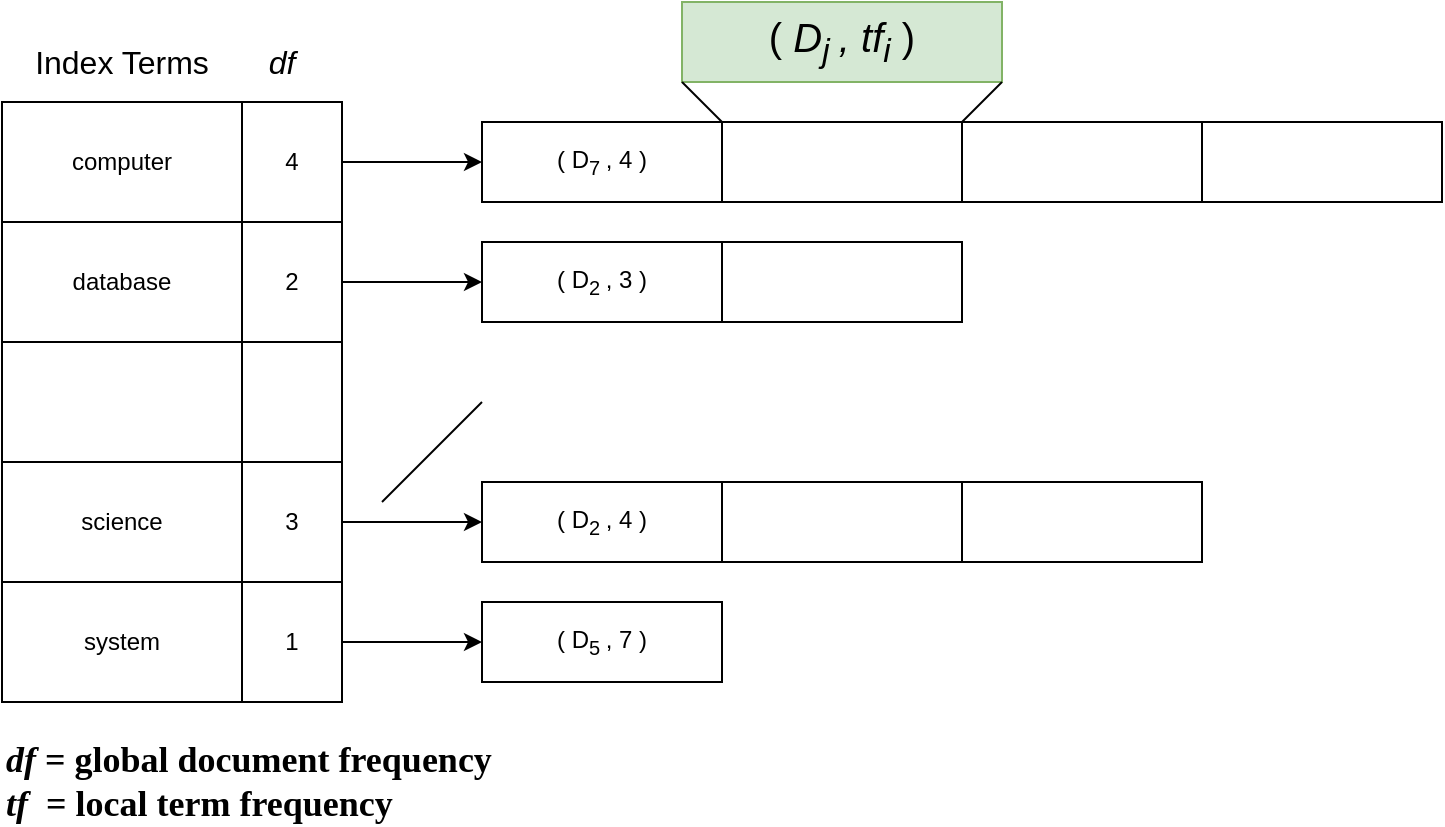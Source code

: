 <mxfile version="13.0.3" type="device"><diagram id="DHl7AYUkFr1BbjjHcN6z" name="第 1 页"><mxGraphModel dx="1102" dy="559" grid="1" gridSize="10" guides="1" tooltips="1" connect="1" arrows="1" fold="1" page="1" pageScale="1" pageWidth="850" pageHeight="1100" math="0" shadow="0"><root><mxCell id="0"/><mxCell id="1" parent="0"/><mxCell id="AcimnkMb9tCW3_Ux0U4c-1" value="computer" style="rounded=0;whiteSpace=wrap;html=1;" vertex="1" parent="1"><mxGeometry x="80" y="120" width="120" height="60" as="geometry"/></mxCell><mxCell id="AcimnkMb9tCW3_Ux0U4c-21" style="edgeStyle=orthogonalEdgeStyle;rounded=0;orthogonalLoop=1;jettySize=auto;html=1;entryX=0;entryY=0.5;entryDx=0;entryDy=0;" edge="1" parent="1" source="AcimnkMb9tCW3_Ux0U4c-2" target="AcimnkMb9tCW3_Ux0U4c-11"><mxGeometry relative="1" as="geometry"/></mxCell><mxCell id="AcimnkMb9tCW3_Ux0U4c-2" value="4" style="rounded=0;whiteSpace=wrap;html=1;" vertex="1" parent="1"><mxGeometry x="200" y="120" width="50" height="60" as="geometry"/></mxCell><mxCell id="AcimnkMb9tCW3_Ux0U4c-3" value="database" style="rounded=0;whiteSpace=wrap;html=1;" vertex="1" parent="1"><mxGeometry x="80" y="180" width="120" height="60" as="geometry"/></mxCell><mxCell id="AcimnkMb9tCW3_Ux0U4c-22" style="edgeStyle=orthogonalEdgeStyle;rounded=0;orthogonalLoop=1;jettySize=auto;html=1;exitX=1;exitY=0.5;exitDx=0;exitDy=0;entryX=0;entryY=0.5;entryDx=0;entryDy=0;" edge="1" parent="1" source="AcimnkMb9tCW3_Ux0U4c-4" target="AcimnkMb9tCW3_Ux0U4c-15"><mxGeometry relative="1" as="geometry"/></mxCell><mxCell id="AcimnkMb9tCW3_Ux0U4c-4" value="2" style="rounded=0;whiteSpace=wrap;html=1;" vertex="1" parent="1"><mxGeometry x="200" y="180" width="50" height="60" as="geometry"/></mxCell><mxCell id="AcimnkMb9tCW3_Ux0U4c-5" value="" style="rounded=0;whiteSpace=wrap;html=1;" vertex="1" parent="1"><mxGeometry x="80" y="240" width="120" height="60" as="geometry"/></mxCell><mxCell id="AcimnkMb9tCW3_Ux0U4c-6" value="" style="rounded=0;whiteSpace=wrap;html=1;" vertex="1" parent="1"><mxGeometry x="200" y="240" width="50" height="60" as="geometry"/></mxCell><mxCell id="AcimnkMb9tCW3_Ux0U4c-7" value="science" style="rounded=0;whiteSpace=wrap;html=1;" vertex="1" parent="1"><mxGeometry x="80" y="300" width="120" height="60" as="geometry"/></mxCell><mxCell id="AcimnkMb9tCW3_Ux0U4c-23" style="edgeStyle=orthogonalEdgeStyle;rounded=0;orthogonalLoop=1;jettySize=auto;html=1;exitX=1;exitY=0.5;exitDx=0;exitDy=0;entryX=0;entryY=0.5;entryDx=0;entryDy=0;" edge="1" parent="1" source="AcimnkMb9tCW3_Ux0U4c-8" target="AcimnkMb9tCW3_Ux0U4c-17"><mxGeometry relative="1" as="geometry"/></mxCell><mxCell id="AcimnkMb9tCW3_Ux0U4c-8" value="3" style="rounded=0;whiteSpace=wrap;html=1;" vertex="1" parent="1"><mxGeometry x="200" y="300" width="50" height="60" as="geometry"/></mxCell><mxCell id="AcimnkMb9tCW3_Ux0U4c-9" value="system" style="rounded=0;whiteSpace=wrap;html=1;" vertex="1" parent="1"><mxGeometry x="80" y="360" width="120" height="60" as="geometry"/></mxCell><mxCell id="AcimnkMb9tCW3_Ux0U4c-24" style="edgeStyle=orthogonalEdgeStyle;rounded=0;orthogonalLoop=1;jettySize=auto;html=1;exitX=1;exitY=0.5;exitDx=0;exitDy=0;" edge="1" parent="1" source="AcimnkMb9tCW3_Ux0U4c-10" target="AcimnkMb9tCW3_Ux0U4c-20"><mxGeometry relative="1" as="geometry"/></mxCell><mxCell id="AcimnkMb9tCW3_Ux0U4c-10" value="1" style="rounded=0;whiteSpace=wrap;html=1;" vertex="1" parent="1"><mxGeometry x="200" y="360" width="50" height="60" as="geometry"/></mxCell><mxCell id="AcimnkMb9tCW3_Ux0U4c-11" value="( D&lt;sub&gt;7 &lt;/sub&gt;, 4 )" style="rounded=0;whiteSpace=wrap;html=1;align=center;" vertex="1" parent="1"><mxGeometry x="320" y="130" width="120" height="40" as="geometry"/></mxCell><mxCell id="AcimnkMb9tCW3_Ux0U4c-12" value="" style="rounded=0;whiteSpace=wrap;html=1;" vertex="1" parent="1"><mxGeometry x="440" y="130" width="120" height="40" as="geometry"/></mxCell><mxCell id="AcimnkMb9tCW3_Ux0U4c-13" value="" style="rounded=0;whiteSpace=wrap;html=1;" vertex="1" parent="1"><mxGeometry x="560" y="130" width="120" height="40" as="geometry"/></mxCell><mxCell id="AcimnkMb9tCW3_Ux0U4c-14" value="" style="rounded=0;whiteSpace=wrap;html=1;" vertex="1" parent="1"><mxGeometry x="680" y="130" width="120" height="40" as="geometry"/></mxCell><mxCell id="AcimnkMb9tCW3_Ux0U4c-15" value="( D&lt;sub&gt;2&lt;/sub&gt;&lt;sub&gt;&amp;nbsp;&lt;/sub&gt;, 3 )" style="rounded=0;whiteSpace=wrap;html=1;" vertex="1" parent="1"><mxGeometry x="320" y="190" width="120" height="40" as="geometry"/></mxCell><mxCell id="AcimnkMb9tCW3_Ux0U4c-16" value="" style="rounded=0;whiteSpace=wrap;html=1;" vertex="1" parent="1"><mxGeometry x="440" y="190" width="120" height="40" as="geometry"/></mxCell><mxCell id="AcimnkMb9tCW3_Ux0U4c-17" value="( D&lt;sub&gt;2&lt;/sub&gt;&lt;sub&gt;&amp;nbsp;&lt;/sub&gt;, 4 )" style="rounded=0;whiteSpace=wrap;html=1;" vertex="1" parent="1"><mxGeometry x="320" y="310" width="120" height="40" as="geometry"/></mxCell><mxCell id="AcimnkMb9tCW3_Ux0U4c-18" value="" style="rounded=0;whiteSpace=wrap;html=1;" vertex="1" parent="1"><mxGeometry x="440" y="310" width="120" height="40" as="geometry"/></mxCell><mxCell id="AcimnkMb9tCW3_Ux0U4c-19" value="" style="rounded=0;whiteSpace=wrap;html=1;" vertex="1" parent="1"><mxGeometry x="560" y="310" width="120" height="40" as="geometry"/></mxCell><mxCell id="AcimnkMb9tCW3_Ux0U4c-20" value="( D&lt;sub&gt;5&lt;/sub&gt;&lt;sub&gt;&amp;nbsp;&lt;/sub&gt;, 7 )" style="rounded=0;whiteSpace=wrap;html=1;" vertex="1" parent="1"><mxGeometry x="320" y="370" width="120" height="40" as="geometry"/></mxCell><mxCell id="AcimnkMb9tCW3_Ux0U4c-25" value="&lt;font style=&quot;font-size: 16px&quot;&gt;Index Terms&lt;/font&gt;" style="text;html=1;strokeColor=none;fillColor=none;align=center;verticalAlign=middle;whiteSpace=wrap;rounded=0;" vertex="1" parent="1"><mxGeometry x="85" y="90" width="110" height="20" as="geometry"/></mxCell><mxCell id="AcimnkMb9tCW3_Ux0U4c-26" value="&lt;i&gt;&lt;font style=&quot;font-size: 16px&quot;&gt;df&lt;/font&gt;&lt;/i&gt;" style="text;html=1;strokeColor=none;fillColor=none;align=center;verticalAlign=middle;whiteSpace=wrap;rounded=0;" vertex="1" parent="1"><mxGeometry x="200" y="90" width="40" height="20" as="geometry"/></mxCell><mxCell id="AcimnkMb9tCW3_Ux0U4c-28" value="&lt;font style=&quot;font-size: 20px&quot;&gt;( &lt;i&gt;D&lt;sub&gt;j&lt;/sub&gt;&lt;sub&gt;&amp;nbsp;&lt;/sub&gt;, tf&lt;sub&gt;i&lt;/sub&gt;&lt;/i&gt; )&lt;/font&gt;" style="rounded=0;whiteSpace=wrap;html=1;fillColor=#d5e8d4;strokeColor=#82b366;" vertex="1" parent="1"><mxGeometry x="420" y="70" width="160" height="40" as="geometry"/></mxCell><mxCell id="AcimnkMb9tCW3_Ux0U4c-29" value="" style="endArrow=none;html=1;" edge="1" parent="1"><mxGeometry width="50" height="50" relative="1" as="geometry"><mxPoint x="270" y="320" as="sourcePoint"/><mxPoint x="320" y="270" as="targetPoint"/></mxGeometry></mxCell><mxCell id="AcimnkMb9tCW3_Ux0U4c-32" value="" style="endArrow=none;html=1;entryX=0;entryY=0;entryDx=0;entryDy=0;" edge="1" parent="1" target="AcimnkMb9tCW3_Ux0U4c-12"><mxGeometry width="50" height="50" relative="1" as="geometry"><mxPoint x="420" y="110" as="sourcePoint"/><mxPoint x="470" y="60" as="targetPoint"/></mxGeometry></mxCell><mxCell id="AcimnkMb9tCW3_Ux0U4c-33" value="" style="endArrow=none;html=1;entryX=1;entryY=1;entryDx=0;entryDy=0;" edge="1" parent="1" target="AcimnkMb9tCW3_Ux0U4c-28"><mxGeometry width="50" height="50" relative="1" as="geometry"><mxPoint x="560" y="130" as="sourcePoint"/><mxPoint x="610" y="80" as="targetPoint"/></mxGeometry></mxCell><mxCell id="AcimnkMb9tCW3_Ux0U4c-34" value="&lt;font style=&quot;font-size: 18px&quot; face=&quot;Times New Roman&quot;&gt;&lt;b&gt;&lt;i&gt;df&lt;/i&gt; = global document frequency&lt;br&gt;&lt;i&gt;tf&lt;/i&gt;&amp;nbsp; = local term frequency&lt;/b&gt;&lt;/font&gt;" style="text;html=1;strokeColor=none;fillColor=none;align=left;verticalAlign=middle;whiteSpace=wrap;rounded=0;" vertex="1" parent="1"><mxGeometry x="80" y="440" width="250" height="40" as="geometry"/></mxCell></root></mxGraphModel></diagram></mxfile>